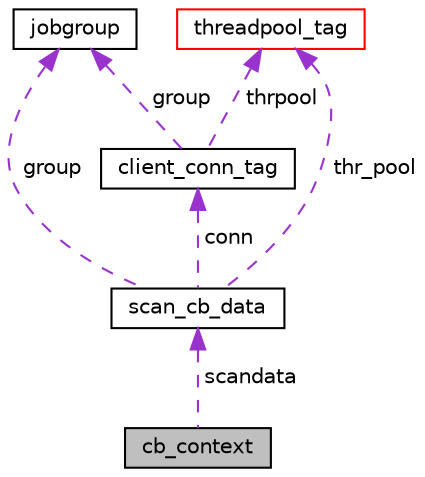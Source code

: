 digraph "cb_context"
{
 // LATEX_PDF_SIZE
  edge [fontname="Helvetica",fontsize="10",labelfontname="Helvetica",labelfontsize="10"];
  node [fontname="Helvetica",fontsize="10",shape=record];
  Node1 [label="cb_context",height=0.2,width=0.4,color="black", fillcolor="grey75", style="filled", fontcolor="black",tooltip=" "];
  Node2 -> Node1 [dir="back",color="darkorchid3",fontsize="10",style="dashed",label=" scandata" ,fontname="Helvetica"];
  Node2 [label="scan_cb_data",height=0.2,width=0.4,color="black", fillcolor="white", style="filled",URL="$structscan__cb__data.html",tooltip=" "];
  Node3 -> Node2 [dir="back",color="darkorchid3",fontsize="10",style="dashed",label=" conn" ,fontname="Helvetica"];
  Node3 [label="client_conn_tag",height=0.2,width=0.4,color="black", fillcolor="white", style="filled",URL="$structclient__conn__tag.html",tooltip=" "];
  Node4 -> Node3 [dir="back",color="darkorchid3",fontsize="10",style="dashed",label=" group" ,fontname="Helvetica"];
  Node4 [label="jobgroup",height=0.2,width=0.4,color="black", fillcolor="white", style="filled",URL="$structjobgroup.html",tooltip=" "];
  Node5 -> Node3 [dir="back",color="darkorchid3",fontsize="10",style="dashed",label=" thrpool" ,fontname="Helvetica"];
  Node5 [label="threadpool_tag",height=0.2,width=0.4,color="red", fillcolor="white", style="filled",URL="$structthreadpool__tag.html",tooltip=" "];
  Node4 -> Node2 [dir="back",color="darkorchid3",fontsize="10",style="dashed",label=" group" ,fontname="Helvetica"];
  Node5 -> Node2 [dir="back",color="darkorchid3",fontsize="10",style="dashed",label=" thr_pool" ,fontname="Helvetica"];
}
